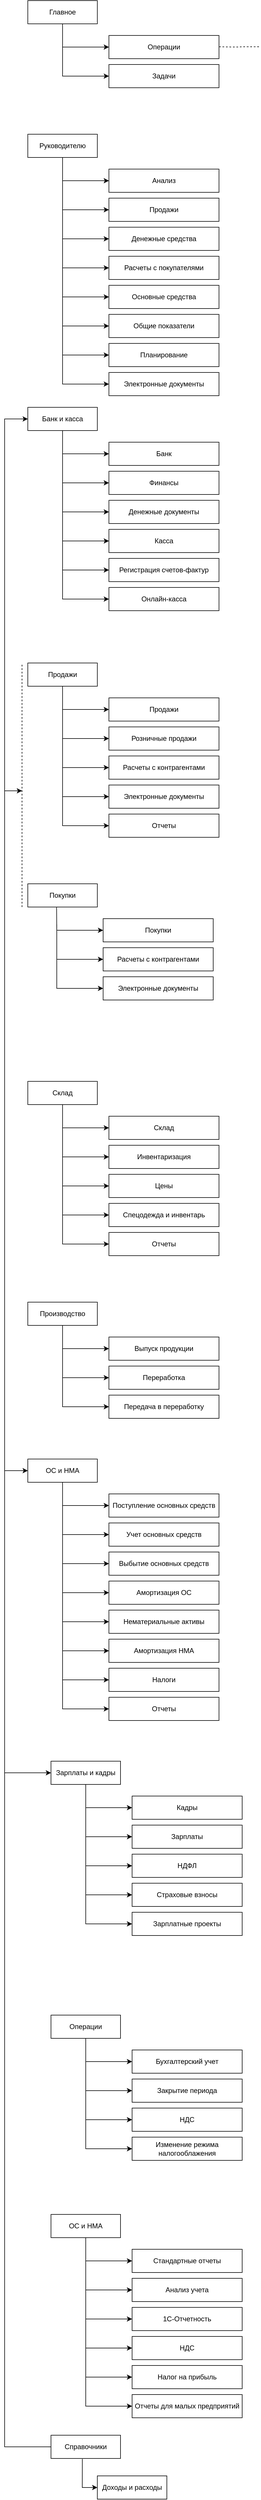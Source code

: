 <mxfile version="18.1.3" type="github">
  <diagram id="8ZkqR9EWuFqyNYvqK0VV" name="Page-1">
    <mxGraphModel dx="2249" dy="780" grid="1" gridSize="10" guides="1" tooltips="1" connect="1" arrows="1" fold="1" page="1" pageScale="1" pageWidth="827" pageHeight="1169" background="none" math="0" shadow="0">
      <root>
        <mxCell id="0" />
        <mxCell id="1" parent="0" />
        <mxCell id="O_YKN4MGbLcvjd-okBJ1-4" value="Главное" style="rounded=0;whiteSpace=wrap;html=1;" parent="1" vertex="1">
          <mxGeometry x="40" y="40" width="120" height="40" as="geometry" />
        </mxCell>
        <mxCell id="O_YKN4MGbLcvjd-okBJ1-5" value="Операции" style="rounded=0;whiteSpace=wrap;html=1;" parent="1" vertex="1">
          <mxGeometry x="180" y="100" width="190" height="40" as="geometry" />
        </mxCell>
        <mxCell id="O_YKN4MGbLcvjd-okBJ1-6" value="" style="endArrow=classic;html=1;rounded=0;exitX=0.5;exitY=1;exitDx=0;exitDy=0;entryX=0;entryY=0.5;entryDx=0;entryDy=0;" parent="1" source="O_YKN4MGbLcvjd-okBJ1-4" target="O_YKN4MGbLcvjd-okBJ1-5" edge="1">
          <mxGeometry width="50" height="50" relative="1" as="geometry">
            <mxPoint x="60" y="150" as="sourcePoint" />
            <mxPoint x="110" y="100" as="targetPoint" />
            <Array as="points">
              <mxPoint x="100" y="120" />
            </Array>
          </mxGeometry>
        </mxCell>
        <mxCell id="O_YKN4MGbLcvjd-okBJ1-7" value="Задачи" style="rounded=0;whiteSpace=wrap;html=1;" parent="1" vertex="1">
          <mxGeometry x="180" y="150" width="190" height="40" as="geometry" />
        </mxCell>
        <mxCell id="O_YKN4MGbLcvjd-okBJ1-8" value="" style="endArrow=classic;html=1;rounded=0;entryX=0;entryY=0.5;entryDx=0;entryDy=0;" parent="1" target="O_YKN4MGbLcvjd-okBJ1-7" edge="1">
          <mxGeometry width="50" height="50" relative="1" as="geometry">
            <mxPoint x="100" y="110" as="sourcePoint" />
            <mxPoint x="110" y="150" as="targetPoint" />
            <Array as="points">
              <mxPoint x="100" y="170" />
            </Array>
          </mxGeometry>
        </mxCell>
        <mxCell id="O_YKN4MGbLcvjd-okBJ1-31" value="Руководителю" style="rounded=0;whiteSpace=wrap;html=1;" parent="1" vertex="1">
          <mxGeometry x="40" y="270" width="120" height="40" as="geometry" />
        </mxCell>
        <mxCell id="O_YKN4MGbLcvjd-okBJ1-32" value="Анализ" style="rounded=0;whiteSpace=wrap;html=1;" parent="1" vertex="1">
          <mxGeometry x="180" y="330" width="190" height="40" as="geometry" />
        </mxCell>
        <mxCell id="O_YKN4MGbLcvjd-okBJ1-33" value="" style="endArrow=classic;html=1;rounded=0;exitX=0.5;exitY=1;exitDx=0;exitDy=0;entryX=0;entryY=0.5;entryDx=0;entryDy=0;" parent="1" source="O_YKN4MGbLcvjd-okBJ1-31" target="O_YKN4MGbLcvjd-okBJ1-32" edge="1">
          <mxGeometry width="50" height="50" relative="1" as="geometry">
            <mxPoint x="60" y="380" as="sourcePoint" />
            <mxPoint x="110" y="330" as="targetPoint" />
            <Array as="points">
              <mxPoint x="100" y="350" />
            </Array>
          </mxGeometry>
        </mxCell>
        <mxCell id="O_YKN4MGbLcvjd-okBJ1-34" value="Продажи" style="rounded=0;whiteSpace=wrap;html=1;" parent="1" vertex="1">
          <mxGeometry x="180" y="380" width="190" height="40" as="geometry" />
        </mxCell>
        <mxCell id="O_YKN4MGbLcvjd-okBJ1-35" value="" style="endArrow=classic;html=1;rounded=0;entryX=0;entryY=0.5;entryDx=0;entryDy=0;" parent="1" target="O_YKN4MGbLcvjd-okBJ1-34" edge="1">
          <mxGeometry width="50" height="50" relative="1" as="geometry">
            <mxPoint x="100" y="340" as="sourcePoint" />
            <mxPoint x="110" y="380" as="targetPoint" />
            <Array as="points">
              <mxPoint x="100" y="400" />
            </Array>
          </mxGeometry>
        </mxCell>
        <mxCell id="O_YKN4MGbLcvjd-okBJ1-36" value="Денежные средства" style="rounded=0;whiteSpace=wrap;html=1;" parent="1" vertex="1">
          <mxGeometry x="180" y="430" width="190" height="40" as="geometry" />
        </mxCell>
        <mxCell id="O_YKN4MGbLcvjd-okBJ1-37" value="" style="endArrow=classic;html=1;rounded=0;entryX=0;entryY=0.5;entryDx=0;entryDy=0;" parent="1" target="O_YKN4MGbLcvjd-okBJ1-36" edge="1">
          <mxGeometry width="50" height="50" relative="1" as="geometry">
            <mxPoint x="100" y="400" as="sourcePoint" />
            <mxPoint x="110" y="440" as="targetPoint" />
            <Array as="points">
              <mxPoint x="100" y="450" />
            </Array>
          </mxGeometry>
        </mxCell>
        <mxCell id="O_YKN4MGbLcvjd-okBJ1-38" value="Расчеты с покупателями" style="rounded=0;whiteSpace=wrap;html=1;" parent="1" vertex="1">
          <mxGeometry x="180" y="480" width="190" height="40" as="geometry" />
        </mxCell>
        <mxCell id="O_YKN4MGbLcvjd-okBJ1-39" value="" style="endArrow=classic;html=1;rounded=0;entryX=0;entryY=0.5;entryDx=0;entryDy=0;" parent="1" target="O_YKN4MGbLcvjd-okBJ1-38" edge="1">
          <mxGeometry width="50" height="50" relative="1" as="geometry">
            <mxPoint x="100" y="450" as="sourcePoint" />
            <mxPoint x="110" y="490" as="targetPoint" />
            <Array as="points">
              <mxPoint x="100" y="500" />
            </Array>
          </mxGeometry>
        </mxCell>
        <mxCell id="O_YKN4MGbLcvjd-okBJ1-40" value="Основные средства" style="rounded=0;whiteSpace=wrap;html=1;" parent="1" vertex="1">
          <mxGeometry x="180" y="530" width="190" height="40" as="geometry" />
        </mxCell>
        <mxCell id="O_YKN4MGbLcvjd-okBJ1-41" value="" style="endArrow=classic;html=1;rounded=0;entryX=0;entryY=0.5;entryDx=0;entryDy=0;" parent="1" target="O_YKN4MGbLcvjd-okBJ1-40" edge="1">
          <mxGeometry width="50" height="50" relative="1" as="geometry">
            <mxPoint x="100" y="500" as="sourcePoint" />
            <mxPoint x="110" y="540" as="targetPoint" />
            <Array as="points">
              <mxPoint x="100" y="550" />
            </Array>
          </mxGeometry>
        </mxCell>
        <mxCell id="O_YKN4MGbLcvjd-okBJ1-42" value="Общие показатели" style="rounded=0;whiteSpace=wrap;html=1;" parent="1" vertex="1">
          <mxGeometry x="180" y="580" width="190" height="40" as="geometry" />
        </mxCell>
        <mxCell id="O_YKN4MGbLcvjd-okBJ1-43" value="" style="endArrow=classic;html=1;rounded=0;entryX=0;entryY=0.5;entryDx=0;entryDy=0;" parent="1" target="O_YKN4MGbLcvjd-okBJ1-42" edge="1">
          <mxGeometry width="50" height="50" relative="1" as="geometry">
            <mxPoint x="100" y="550" as="sourcePoint" />
            <mxPoint x="110" y="590" as="targetPoint" />
            <Array as="points">
              <mxPoint x="100" y="600" />
            </Array>
          </mxGeometry>
        </mxCell>
        <mxCell id="O_YKN4MGbLcvjd-okBJ1-45" value="Планирование" style="rounded=0;whiteSpace=wrap;html=1;" parent="1" vertex="1">
          <mxGeometry x="180" y="630" width="190" height="40" as="geometry" />
        </mxCell>
        <mxCell id="O_YKN4MGbLcvjd-okBJ1-46" value="" style="endArrow=classic;html=1;rounded=0;entryX=0;entryY=0.5;entryDx=0;entryDy=0;" parent="1" target="O_YKN4MGbLcvjd-okBJ1-45" edge="1">
          <mxGeometry width="50" height="50" relative="1" as="geometry">
            <mxPoint x="100" y="600" as="sourcePoint" />
            <mxPoint x="110" y="640" as="targetPoint" />
            <Array as="points">
              <mxPoint x="100" y="650" />
            </Array>
          </mxGeometry>
        </mxCell>
        <mxCell id="O_YKN4MGbLcvjd-okBJ1-47" value="Электронные документы" style="rounded=0;whiteSpace=wrap;html=1;" parent="1" vertex="1">
          <mxGeometry x="180" y="680" width="190" height="40" as="geometry" />
        </mxCell>
        <mxCell id="O_YKN4MGbLcvjd-okBJ1-48" value="" style="endArrow=classic;html=1;rounded=0;entryX=0;entryY=0.5;entryDx=0;entryDy=0;" parent="1" target="O_YKN4MGbLcvjd-okBJ1-47" edge="1">
          <mxGeometry width="50" height="50" relative="1" as="geometry">
            <mxPoint x="100" y="650" as="sourcePoint" />
            <mxPoint x="110" y="690" as="targetPoint" />
            <Array as="points">
              <mxPoint x="100" y="700" />
            </Array>
          </mxGeometry>
        </mxCell>
        <mxCell id="O_YKN4MGbLcvjd-okBJ1-49" value="Банк и касса" style="rounded=0;whiteSpace=wrap;html=1;" parent="1" vertex="1">
          <mxGeometry x="40" y="740" width="120" height="40" as="geometry" />
        </mxCell>
        <mxCell id="O_YKN4MGbLcvjd-okBJ1-50" value="Банк" style="rounded=0;whiteSpace=wrap;html=1;" parent="1" vertex="1">
          <mxGeometry x="180" y="800" width="190" height="40" as="geometry" />
        </mxCell>
        <mxCell id="O_YKN4MGbLcvjd-okBJ1-51" value="" style="endArrow=classic;html=1;rounded=0;exitX=0.5;exitY=1;exitDx=0;exitDy=0;entryX=0;entryY=0.5;entryDx=0;entryDy=0;" parent="1" source="O_YKN4MGbLcvjd-okBJ1-49" target="O_YKN4MGbLcvjd-okBJ1-50" edge="1">
          <mxGeometry width="50" height="50" relative="1" as="geometry">
            <mxPoint x="60" y="850" as="sourcePoint" />
            <mxPoint x="110" y="800" as="targetPoint" />
            <Array as="points">
              <mxPoint x="100" y="820" />
            </Array>
          </mxGeometry>
        </mxCell>
        <mxCell id="O_YKN4MGbLcvjd-okBJ1-52" value="Финансы" style="rounded=0;whiteSpace=wrap;html=1;" parent="1" vertex="1">
          <mxGeometry x="180" y="850" width="190" height="40" as="geometry" />
        </mxCell>
        <mxCell id="O_YKN4MGbLcvjd-okBJ1-53" value="" style="endArrow=classic;html=1;rounded=0;entryX=0;entryY=0.5;entryDx=0;entryDy=0;" parent="1" target="O_YKN4MGbLcvjd-okBJ1-52" edge="1">
          <mxGeometry width="50" height="50" relative="1" as="geometry">
            <mxPoint x="100" y="810" as="sourcePoint" />
            <mxPoint x="110" y="850" as="targetPoint" />
            <Array as="points">
              <mxPoint x="100" y="870" />
            </Array>
          </mxGeometry>
        </mxCell>
        <mxCell id="O_YKN4MGbLcvjd-okBJ1-54" value="Денежные документы" style="rounded=0;whiteSpace=wrap;html=1;" parent="1" vertex="1">
          <mxGeometry x="180" y="900" width="190" height="40" as="geometry" />
        </mxCell>
        <mxCell id="O_YKN4MGbLcvjd-okBJ1-55" value="" style="endArrow=classic;html=1;rounded=0;entryX=0;entryY=0.5;entryDx=0;entryDy=0;" parent="1" target="O_YKN4MGbLcvjd-okBJ1-54" edge="1">
          <mxGeometry width="50" height="50" relative="1" as="geometry">
            <mxPoint x="100" y="870" as="sourcePoint" />
            <mxPoint x="110" y="910" as="targetPoint" />
            <Array as="points">
              <mxPoint x="100" y="920" />
            </Array>
          </mxGeometry>
        </mxCell>
        <mxCell id="O_YKN4MGbLcvjd-okBJ1-56" value="Касса" style="rounded=0;whiteSpace=wrap;html=1;" parent="1" vertex="1">
          <mxGeometry x="180" y="950" width="190" height="40" as="geometry" />
        </mxCell>
        <mxCell id="O_YKN4MGbLcvjd-okBJ1-57" value="" style="endArrow=classic;html=1;rounded=0;entryX=0;entryY=0.5;entryDx=0;entryDy=0;" parent="1" target="O_YKN4MGbLcvjd-okBJ1-56" edge="1">
          <mxGeometry width="50" height="50" relative="1" as="geometry">
            <mxPoint x="100" y="920" as="sourcePoint" />
            <mxPoint x="110" y="960" as="targetPoint" />
            <Array as="points">
              <mxPoint x="100" y="970" />
            </Array>
          </mxGeometry>
        </mxCell>
        <mxCell id="O_YKN4MGbLcvjd-okBJ1-58" value="Регистрация счетов-фактур" style="rounded=0;whiteSpace=wrap;html=1;" parent="1" vertex="1">
          <mxGeometry x="180" y="1000" width="190" height="40" as="geometry" />
        </mxCell>
        <mxCell id="O_YKN4MGbLcvjd-okBJ1-59" value="" style="endArrow=classic;html=1;rounded=0;entryX=0;entryY=0.5;entryDx=0;entryDy=0;" parent="1" target="O_YKN4MGbLcvjd-okBJ1-58" edge="1">
          <mxGeometry width="50" height="50" relative="1" as="geometry">
            <mxPoint x="100" y="970" as="sourcePoint" />
            <mxPoint x="110" y="1010" as="targetPoint" />
            <Array as="points">
              <mxPoint x="100" y="1020" />
            </Array>
          </mxGeometry>
        </mxCell>
        <mxCell id="O_YKN4MGbLcvjd-okBJ1-60" value="Онлайн-касса" style="rounded=0;whiteSpace=wrap;html=1;" parent="1" vertex="1">
          <mxGeometry x="180" y="1050" width="190" height="40" as="geometry" />
        </mxCell>
        <mxCell id="O_YKN4MGbLcvjd-okBJ1-61" value="" style="endArrow=classic;html=1;rounded=0;entryX=0;entryY=0.5;entryDx=0;entryDy=0;" parent="1" target="O_YKN4MGbLcvjd-okBJ1-60" edge="1">
          <mxGeometry width="50" height="50" relative="1" as="geometry">
            <mxPoint x="100" y="1020" as="sourcePoint" />
            <mxPoint x="110" y="1060" as="targetPoint" />
            <Array as="points">
              <mxPoint x="100" y="1070" />
            </Array>
          </mxGeometry>
        </mxCell>
        <mxCell id="O_YKN4MGbLcvjd-okBJ1-64" value="Продажи" style="rounded=0;whiteSpace=wrap;html=1;" parent="1" vertex="1">
          <mxGeometry x="40" y="1180" width="120" height="40" as="geometry" />
        </mxCell>
        <mxCell id="O_YKN4MGbLcvjd-okBJ1-65" value="Продажи" style="rounded=0;whiteSpace=wrap;html=1;" parent="1" vertex="1">
          <mxGeometry x="180" y="1240" width="190" height="40" as="geometry" />
        </mxCell>
        <mxCell id="O_YKN4MGbLcvjd-okBJ1-66" value="" style="endArrow=classic;html=1;rounded=0;exitX=0.5;exitY=1;exitDx=0;exitDy=0;entryX=0;entryY=0.5;entryDx=0;entryDy=0;" parent="1" source="O_YKN4MGbLcvjd-okBJ1-64" target="O_YKN4MGbLcvjd-okBJ1-65" edge="1">
          <mxGeometry width="50" height="50" relative="1" as="geometry">
            <mxPoint x="80" y="1290" as="sourcePoint" />
            <mxPoint x="130" y="1240" as="targetPoint" />
            <Array as="points">
              <mxPoint x="100" y="1260" />
            </Array>
          </mxGeometry>
        </mxCell>
        <mxCell id="O_YKN4MGbLcvjd-okBJ1-67" value="Розничные продажи" style="rounded=0;whiteSpace=wrap;html=1;" parent="1" vertex="1">
          <mxGeometry x="180" y="1290" width="190" height="40" as="geometry" />
        </mxCell>
        <mxCell id="O_YKN4MGbLcvjd-okBJ1-68" value="" style="endArrow=classic;html=1;rounded=0;entryX=0;entryY=0.5;entryDx=0;entryDy=0;" parent="1" target="O_YKN4MGbLcvjd-okBJ1-67" edge="1">
          <mxGeometry width="50" height="50" relative="1" as="geometry">
            <mxPoint x="100" y="1250" as="sourcePoint" />
            <mxPoint x="110" y="1290" as="targetPoint" />
            <Array as="points">
              <mxPoint x="100" y="1310" />
            </Array>
          </mxGeometry>
        </mxCell>
        <mxCell id="O_YKN4MGbLcvjd-okBJ1-69" value="Расчеты с контрагентами" style="rounded=0;whiteSpace=wrap;html=1;" parent="1" vertex="1">
          <mxGeometry x="180" y="1340" width="190" height="40" as="geometry" />
        </mxCell>
        <mxCell id="O_YKN4MGbLcvjd-okBJ1-70" value="" style="endArrow=classic;html=1;rounded=0;entryX=0;entryY=0.5;entryDx=0;entryDy=0;" parent="1" target="O_YKN4MGbLcvjd-okBJ1-69" edge="1">
          <mxGeometry width="50" height="50" relative="1" as="geometry">
            <mxPoint x="100" y="1310" as="sourcePoint" />
            <mxPoint x="110" y="1350" as="targetPoint" />
            <Array as="points">
              <mxPoint x="100" y="1360" />
            </Array>
          </mxGeometry>
        </mxCell>
        <mxCell id="O_YKN4MGbLcvjd-okBJ1-71" value="Электронные документы" style="rounded=0;whiteSpace=wrap;html=1;" parent="1" vertex="1">
          <mxGeometry x="180" y="1390" width="190" height="40" as="geometry" />
        </mxCell>
        <mxCell id="O_YKN4MGbLcvjd-okBJ1-72" value="" style="endArrow=classic;html=1;rounded=0;entryX=0;entryY=0.5;entryDx=0;entryDy=0;" parent="1" target="O_YKN4MGbLcvjd-okBJ1-71" edge="1">
          <mxGeometry width="50" height="50" relative="1" as="geometry">
            <mxPoint x="100" y="1360" as="sourcePoint" />
            <mxPoint x="110" y="1400" as="targetPoint" />
            <Array as="points">
              <mxPoint x="100" y="1410" />
            </Array>
          </mxGeometry>
        </mxCell>
        <mxCell id="O_YKN4MGbLcvjd-okBJ1-73" value="Отчеты" style="rounded=0;whiteSpace=wrap;html=1;" parent="1" vertex="1">
          <mxGeometry x="180" y="1440" width="190" height="40" as="geometry" />
        </mxCell>
        <mxCell id="O_YKN4MGbLcvjd-okBJ1-74" value="" style="endArrow=classic;html=1;rounded=0;entryX=0;entryY=0.5;entryDx=0;entryDy=0;" parent="1" target="O_YKN4MGbLcvjd-okBJ1-73" edge="1">
          <mxGeometry width="50" height="50" relative="1" as="geometry">
            <mxPoint x="100" y="1410" as="sourcePoint" />
            <mxPoint x="110" y="1450" as="targetPoint" />
            <Array as="points">
              <mxPoint x="100" y="1460" />
            </Array>
          </mxGeometry>
        </mxCell>
        <mxCell id="O_YKN4MGbLcvjd-okBJ1-79" value="Покупки" style="rounded=0;whiteSpace=wrap;html=1;" parent="1" vertex="1">
          <mxGeometry x="40" y="1560" width="120" height="40" as="geometry" />
        </mxCell>
        <mxCell id="O_YKN4MGbLcvjd-okBJ1-80" value="Покупки" style="rounded=0;whiteSpace=wrap;html=1;" parent="1" vertex="1">
          <mxGeometry x="170" y="1620" width="190" height="40" as="geometry" />
        </mxCell>
        <mxCell id="O_YKN4MGbLcvjd-okBJ1-81" value="" style="endArrow=classic;html=1;rounded=0;exitX=0.414;exitY=1.017;exitDx=0;exitDy=0;entryX=0;entryY=0.5;entryDx=0;entryDy=0;exitPerimeter=0;" parent="1" source="O_YKN4MGbLcvjd-okBJ1-79" target="O_YKN4MGbLcvjd-okBJ1-80" edge="1">
          <mxGeometry width="50" height="50" relative="1" as="geometry">
            <mxPoint x="90" y="1670" as="sourcePoint" />
            <mxPoint x="140" y="1620" as="targetPoint" />
            <Array as="points">
              <mxPoint x="90" y="1640" />
            </Array>
          </mxGeometry>
        </mxCell>
        <mxCell id="O_YKN4MGbLcvjd-okBJ1-82" value="Расчеты с контрагентами" style="rounded=0;whiteSpace=wrap;html=1;" parent="1" vertex="1">
          <mxGeometry x="170" y="1670" width="190" height="40" as="geometry" />
        </mxCell>
        <mxCell id="O_YKN4MGbLcvjd-okBJ1-83" value="" style="endArrow=classic;html=1;rounded=0;entryX=0;entryY=0.5;entryDx=0;entryDy=0;" parent="1" target="O_YKN4MGbLcvjd-okBJ1-82" edge="1">
          <mxGeometry width="50" height="50" relative="1" as="geometry">
            <mxPoint x="90" y="1630" as="sourcePoint" />
            <mxPoint x="100" y="1670" as="targetPoint" />
            <Array as="points">
              <mxPoint x="90" y="1690" />
            </Array>
          </mxGeometry>
        </mxCell>
        <mxCell id="O_YKN4MGbLcvjd-okBJ1-84" value="Электронные документы" style="rounded=0;whiteSpace=wrap;html=1;" parent="1" vertex="1">
          <mxGeometry x="170" y="1720" width="190" height="40" as="geometry" />
        </mxCell>
        <mxCell id="O_YKN4MGbLcvjd-okBJ1-85" value="" style="endArrow=classic;html=1;rounded=0;entryX=0;entryY=0.5;entryDx=0;entryDy=0;" parent="1" target="O_YKN4MGbLcvjd-okBJ1-84" edge="1">
          <mxGeometry width="50" height="50" relative="1" as="geometry">
            <mxPoint x="90" y="1690" as="sourcePoint" />
            <mxPoint x="100" y="1730" as="targetPoint" />
            <Array as="points">
              <mxPoint x="90" y="1740" />
            </Array>
          </mxGeometry>
        </mxCell>
        <mxCell id="O_YKN4MGbLcvjd-okBJ1-90" value="Склад" style="rounded=0;whiteSpace=wrap;html=1;" parent="1" vertex="1">
          <mxGeometry x="40" y="1900" width="120" height="40" as="geometry" />
        </mxCell>
        <mxCell id="O_YKN4MGbLcvjd-okBJ1-91" value="Склад" style="rounded=0;whiteSpace=wrap;html=1;" parent="1" vertex="1">
          <mxGeometry x="180" y="1960" width="190" height="40" as="geometry" />
        </mxCell>
        <mxCell id="O_YKN4MGbLcvjd-okBJ1-92" value="" style="endArrow=classic;html=1;rounded=0;exitX=0.5;exitY=1;exitDx=0;exitDy=0;entryX=0;entryY=0.5;entryDx=0;entryDy=0;" parent="1" source="O_YKN4MGbLcvjd-okBJ1-90" target="O_YKN4MGbLcvjd-okBJ1-91" edge="1">
          <mxGeometry width="50" height="50" relative="1" as="geometry">
            <mxPoint x="60" y="2010" as="sourcePoint" />
            <mxPoint x="110" y="1960" as="targetPoint" />
            <Array as="points">
              <mxPoint x="100" y="1980" />
            </Array>
          </mxGeometry>
        </mxCell>
        <mxCell id="O_YKN4MGbLcvjd-okBJ1-93" value="&lt;div&gt;Инвентаризация&lt;/div&gt;" style="rounded=0;whiteSpace=wrap;html=1;" parent="1" vertex="1">
          <mxGeometry x="180" y="2010" width="190" height="40" as="geometry" />
        </mxCell>
        <mxCell id="O_YKN4MGbLcvjd-okBJ1-94" value="" style="endArrow=classic;html=1;rounded=0;entryX=0;entryY=0.5;entryDx=0;entryDy=0;" parent="1" target="O_YKN4MGbLcvjd-okBJ1-93" edge="1">
          <mxGeometry width="50" height="50" relative="1" as="geometry">
            <mxPoint x="100" y="1970" as="sourcePoint" />
            <mxPoint x="110" y="2010" as="targetPoint" />
            <Array as="points">
              <mxPoint x="100" y="2030" />
            </Array>
          </mxGeometry>
        </mxCell>
        <mxCell id="O_YKN4MGbLcvjd-okBJ1-95" value="Цены" style="rounded=0;whiteSpace=wrap;html=1;" parent="1" vertex="1">
          <mxGeometry x="180" y="2060" width="190" height="40" as="geometry" />
        </mxCell>
        <mxCell id="O_YKN4MGbLcvjd-okBJ1-96" value="" style="endArrow=classic;html=1;rounded=0;entryX=0;entryY=0.5;entryDx=0;entryDy=0;" parent="1" target="O_YKN4MGbLcvjd-okBJ1-95" edge="1">
          <mxGeometry width="50" height="50" relative="1" as="geometry">
            <mxPoint x="100" y="2030" as="sourcePoint" />
            <mxPoint x="110" y="2070" as="targetPoint" />
            <Array as="points">
              <mxPoint x="100" y="2080" />
            </Array>
          </mxGeometry>
        </mxCell>
        <mxCell id="O_YKN4MGbLcvjd-okBJ1-97" value="Спецодежда и инвентарь" style="rounded=0;whiteSpace=wrap;html=1;" parent="1" vertex="1">
          <mxGeometry x="180" y="2110" width="190" height="40" as="geometry" />
        </mxCell>
        <mxCell id="O_YKN4MGbLcvjd-okBJ1-98" value="" style="endArrow=classic;html=1;rounded=0;entryX=0;entryY=0.5;entryDx=0;entryDy=0;" parent="1" target="O_YKN4MGbLcvjd-okBJ1-97" edge="1">
          <mxGeometry width="50" height="50" relative="1" as="geometry">
            <mxPoint x="100" y="2080" as="sourcePoint" />
            <mxPoint x="110" y="2120" as="targetPoint" />
            <Array as="points">
              <mxPoint x="100" y="2130" />
            </Array>
          </mxGeometry>
        </mxCell>
        <mxCell id="O_YKN4MGbLcvjd-okBJ1-99" value="Отчеты" style="rounded=0;whiteSpace=wrap;html=1;" parent="1" vertex="1">
          <mxGeometry x="180" y="2160" width="190" height="40" as="geometry" />
        </mxCell>
        <mxCell id="O_YKN4MGbLcvjd-okBJ1-100" value="" style="endArrow=classic;html=1;rounded=0;entryX=0;entryY=0.5;entryDx=0;entryDy=0;" parent="1" target="O_YKN4MGbLcvjd-okBJ1-99" edge="1">
          <mxGeometry width="50" height="50" relative="1" as="geometry">
            <mxPoint x="100" y="2130" as="sourcePoint" />
            <mxPoint x="110" y="2170" as="targetPoint" />
            <Array as="points">
              <mxPoint x="100" y="2180" />
            </Array>
          </mxGeometry>
        </mxCell>
        <mxCell id="O_YKN4MGbLcvjd-okBJ1-103" value="Производство" style="rounded=0;whiteSpace=wrap;html=1;" parent="1" vertex="1">
          <mxGeometry x="40" y="2280" width="120" height="40" as="geometry" />
        </mxCell>
        <mxCell id="O_YKN4MGbLcvjd-okBJ1-104" value="Выпуск продукции" style="rounded=0;whiteSpace=wrap;html=1;" parent="1" vertex="1">
          <mxGeometry x="180" y="2340" width="190" height="40" as="geometry" />
        </mxCell>
        <mxCell id="O_YKN4MGbLcvjd-okBJ1-105" value="" style="endArrow=classic;html=1;rounded=0;exitX=0.5;exitY=1;exitDx=0;exitDy=0;entryX=0;entryY=0.5;entryDx=0;entryDy=0;" parent="1" source="O_YKN4MGbLcvjd-okBJ1-103" target="O_YKN4MGbLcvjd-okBJ1-104" edge="1">
          <mxGeometry width="50" height="50" relative="1" as="geometry">
            <mxPoint x="60" y="2390" as="sourcePoint" />
            <mxPoint x="110" y="2340" as="targetPoint" />
            <Array as="points">
              <mxPoint x="100" y="2360" />
            </Array>
          </mxGeometry>
        </mxCell>
        <mxCell id="O_YKN4MGbLcvjd-okBJ1-106" value="Переработка" style="rounded=0;whiteSpace=wrap;html=1;" parent="1" vertex="1">
          <mxGeometry x="180" y="2390" width="190" height="40" as="geometry" />
        </mxCell>
        <mxCell id="O_YKN4MGbLcvjd-okBJ1-107" value="" style="endArrow=classic;html=1;rounded=0;entryX=0;entryY=0.5;entryDx=0;entryDy=0;" parent="1" target="O_YKN4MGbLcvjd-okBJ1-106" edge="1">
          <mxGeometry width="50" height="50" relative="1" as="geometry">
            <mxPoint x="100" y="2350" as="sourcePoint" />
            <mxPoint x="110" y="2390" as="targetPoint" />
            <Array as="points">
              <mxPoint x="100" y="2410" />
            </Array>
          </mxGeometry>
        </mxCell>
        <mxCell id="O_YKN4MGbLcvjd-okBJ1-108" value="Передача в переработку" style="rounded=0;whiteSpace=wrap;html=1;" parent="1" vertex="1">
          <mxGeometry x="180" y="2440" width="190" height="40" as="geometry" />
        </mxCell>
        <mxCell id="O_YKN4MGbLcvjd-okBJ1-109" value="" style="endArrow=classic;html=1;rounded=0;entryX=0;entryY=0.5;entryDx=0;entryDy=0;" parent="1" target="O_YKN4MGbLcvjd-okBJ1-108" edge="1">
          <mxGeometry width="50" height="50" relative="1" as="geometry">
            <mxPoint x="100" y="2410" as="sourcePoint" />
            <mxPoint x="110" y="2450" as="targetPoint" />
            <Array as="points">
              <mxPoint x="100" y="2460" />
            </Array>
          </mxGeometry>
        </mxCell>
        <mxCell id="O_YKN4MGbLcvjd-okBJ1-146" value="ОС и НМА" style="rounded=0;whiteSpace=wrap;html=1;" parent="1" vertex="1">
          <mxGeometry x="40" y="2550" width="120" height="40" as="geometry" />
        </mxCell>
        <mxCell id="O_YKN4MGbLcvjd-okBJ1-147" value="Поступление основных средств" style="rounded=0;whiteSpace=wrap;html=1;" parent="1" vertex="1">
          <mxGeometry x="180" y="2610" width="190" height="40" as="geometry" />
        </mxCell>
        <mxCell id="O_YKN4MGbLcvjd-okBJ1-148" value="" style="endArrow=classic;html=1;rounded=0;exitX=0.5;exitY=1;exitDx=0;exitDy=0;entryX=0;entryY=0.5;entryDx=0;entryDy=0;" parent="1" source="O_YKN4MGbLcvjd-okBJ1-146" target="O_YKN4MGbLcvjd-okBJ1-147" edge="1">
          <mxGeometry width="50" height="50" relative="1" as="geometry">
            <mxPoint x="60" y="2660" as="sourcePoint" />
            <mxPoint x="110" y="2610" as="targetPoint" />
            <Array as="points">
              <mxPoint x="100" y="2630" />
            </Array>
          </mxGeometry>
        </mxCell>
        <mxCell id="O_YKN4MGbLcvjd-okBJ1-149" value="Учет основных средств" style="rounded=0;whiteSpace=wrap;html=1;" parent="1" vertex="1">
          <mxGeometry x="180" y="2660" width="190" height="40" as="geometry" />
        </mxCell>
        <mxCell id="O_YKN4MGbLcvjd-okBJ1-150" value="" style="endArrow=classic;html=1;rounded=0;entryX=0;entryY=0.5;entryDx=0;entryDy=0;" parent="1" target="O_YKN4MGbLcvjd-okBJ1-149" edge="1">
          <mxGeometry width="50" height="50" relative="1" as="geometry">
            <mxPoint x="100" y="2620" as="sourcePoint" />
            <mxPoint x="110" y="2660" as="targetPoint" />
            <Array as="points">
              <mxPoint x="100" y="2680" />
            </Array>
          </mxGeometry>
        </mxCell>
        <mxCell id="O_YKN4MGbLcvjd-okBJ1-151" value="Выбытие основных средств" style="rounded=0;whiteSpace=wrap;html=1;" parent="1" vertex="1">
          <mxGeometry x="180" y="2710" width="190" height="40" as="geometry" />
        </mxCell>
        <mxCell id="O_YKN4MGbLcvjd-okBJ1-152" value="" style="endArrow=classic;html=1;rounded=0;entryX=0;entryY=0.5;entryDx=0;entryDy=0;" parent="1" target="O_YKN4MGbLcvjd-okBJ1-151" edge="1">
          <mxGeometry width="50" height="50" relative="1" as="geometry">
            <mxPoint x="100" y="2680" as="sourcePoint" />
            <mxPoint x="110" y="2720" as="targetPoint" />
            <Array as="points">
              <mxPoint x="100" y="2730" />
            </Array>
          </mxGeometry>
        </mxCell>
        <mxCell id="O_YKN4MGbLcvjd-okBJ1-153" value="Амортизация ОС" style="rounded=0;whiteSpace=wrap;html=1;" parent="1" vertex="1">
          <mxGeometry x="180" y="2760" width="190" height="40" as="geometry" />
        </mxCell>
        <mxCell id="O_YKN4MGbLcvjd-okBJ1-154" value="" style="endArrow=classic;html=1;rounded=0;entryX=0;entryY=0.5;entryDx=0;entryDy=0;" parent="1" target="O_YKN4MGbLcvjd-okBJ1-153" edge="1">
          <mxGeometry width="50" height="50" relative="1" as="geometry">
            <mxPoint x="100" y="2730" as="sourcePoint" />
            <mxPoint x="110" y="2770" as="targetPoint" />
            <Array as="points">
              <mxPoint x="100" y="2780" />
            </Array>
          </mxGeometry>
        </mxCell>
        <mxCell id="O_YKN4MGbLcvjd-okBJ1-155" value="Нематериальные активы" style="rounded=0;whiteSpace=wrap;html=1;" parent="1" vertex="1">
          <mxGeometry x="180" y="2810" width="190" height="40" as="geometry" />
        </mxCell>
        <mxCell id="O_YKN4MGbLcvjd-okBJ1-156" value="" style="endArrow=classic;html=1;rounded=0;entryX=0;entryY=0.5;entryDx=0;entryDy=0;" parent="1" target="O_YKN4MGbLcvjd-okBJ1-155" edge="1">
          <mxGeometry width="50" height="50" relative="1" as="geometry">
            <mxPoint x="100" y="2780" as="sourcePoint" />
            <mxPoint x="110" y="2820" as="targetPoint" />
            <Array as="points">
              <mxPoint x="100" y="2830" />
            </Array>
          </mxGeometry>
        </mxCell>
        <mxCell id="O_YKN4MGbLcvjd-okBJ1-157" value="Амортизация НМА" style="rounded=0;whiteSpace=wrap;html=1;" parent="1" vertex="1">
          <mxGeometry x="180" y="2860" width="190" height="40" as="geometry" />
        </mxCell>
        <mxCell id="O_YKN4MGbLcvjd-okBJ1-158" value="" style="endArrow=classic;html=1;rounded=0;entryX=0;entryY=0.5;entryDx=0;entryDy=0;" parent="1" target="O_YKN4MGbLcvjd-okBJ1-157" edge="1">
          <mxGeometry width="50" height="50" relative="1" as="geometry">
            <mxPoint x="100" y="2830" as="sourcePoint" />
            <mxPoint x="110" y="2870" as="targetPoint" />
            <Array as="points">
              <mxPoint x="100" y="2880" />
            </Array>
          </mxGeometry>
        </mxCell>
        <mxCell id="O_YKN4MGbLcvjd-okBJ1-159" value="Налоги" style="rounded=0;whiteSpace=wrap;html=1;" parent="1" vertex="1">
          <mxGeometry x="180" y="2910" width="190" height="40" as="geometry" />
        </mxCell>
        <mxCell id="O_YKN4MGbLcvjd-okBJ1-160" value="" style="endArrow=classic;html=1;rounded=0;entryX=0;entryY=0.5;entryDx=0;entryDy=0;" parent="1" target="O_YKN4MGbLcvjd-okBJ1-159" edge="1">
          <mxGeometry width="50" height="50" relative="1" as="geometry">
            <mxPoint x="100" y="2880" as="sourcePoint" />
            <mxPoint x="110" y="2920" as="targetPoint" />
            <Array as="points">
              <mxPoint x="100" y="2930" />
            </Array>
          </mxGeometry>
        </mxCell>
        <mxCell id="O_YKN4MGbLcvjd-okBJ1-161" value="Отчеты" style="rounded=0;whiteSpace=wrap;html=1;" parent="1" vertex="1">
          <mxGeometry x="180" y="2960" width="190" height="40" as="geometry" />
        </mxCell>
        <mxCell id="O_YKN4MGbLcvjd-okBJ1-162" value="" style="endArrow=classic;html=1;rounded=0;entryX=0;entryY=0.5;entryDx=0;entryDy=0;" parent="1" target="O_YKN4MGbLcvjd-okBJ1-161" edge="1">
          <mxGeometry width="50" height="50" relative="1" as="geometry">
            <mxPoint x="100" y="2930" as="sourcePoint" />
            <mxPoint x="110" y="2970" as="targetPoint" />
            <Array as="points">
              <mxPoint x="100" y="2980" />
            </Array>
          </mxGeometry>
        </mxCell>
        <mxCell id="O_YKN4MGbLcvjd-okBJ1-165" value="Зарплаты и кадры" style="rounded=0;whiteSpace=wrap;html=1;" parent="1" vertex="1">
          <mxGeometry x="80" y="3070" width="120" height="40" as="geometry" />
        </mxCell>
        <mxCell id="O_YKN4MGbLcvjd-okBJ1-166" value="Кадры" style="rounded=0;whiteSpace=wrap;html=1;" parent="1" vertex="1">
          <mxGeometry x="220" y="3130" width="190" height="40" as="geometry" />
        </mxCell>
        <mxCell id="O_YKN4MGbLcvjd-okBJ1-167" value="" style="endArrow=classic;html=1;rounded=0;exitX=0.5;exitY=1;exitDx=0;exitDy=0;entryX=0;entryY=0.5;entryDx=0;entryDy=0;" parent="1" source="O_YKN4MGbLcvjd-okBJ1-165" target="O_YKN4MGbLcvjd-okBJ1-166" edge="1">
          <mxGeometry width="50" height="50" relative="1" as="geometry">
            <mxPoint x="100" y="3180" as="sourcePoint" />
            <mxPoint x="150" y="3130" as="targetPoint" />
            <Array as="points">
              <mxPoint x="140" y="3150" />
            </Array>
          </mxGeometry>
        </mxCell>
        <mxCell id="O_YKN4MGbLcvjd-okBJ1-168" value="Зарплаты" style="rounded=0;whiteSpace=wrap;html=1;" parent="1" vertex="1">
          <mxGeometry x="220" y="3180" width="190" height="40" as="geometry" />
        </mxCell>
        <mxCell id="O_YKN4MGbLcvjd-okBJ1-169" value="" style="endArrow=classic;html=1;rounded=0;entryX=0;entryY=0.5;entryDx=0;entryDy=0;" parent="1" target="O_YKN4MGbLcvjd-okBJ1-168" edge="1">
          <mxGeometry width="50" height="50" relative="1" as="geometry">
            <mxPoint x="140" y="3140" as="sourcePoint" />
            <mxPoint x="150" y="3180" as="targetPoint" />
            <Array as="points">
              <mxPoint x="140" y="3200" />
            </Array>
          </mxGeometry>
        </mxCell>
        <mxCell id="O_YKN4MGbLcvjd-okBJ1-170" value="НДФЛ" style="rounded=0;whiteSpace=wrap;html=1;" parent="1" vertex="1">
          <mxGeometry x="220" y="3230" width="190" height="40" as="geometry" />
        </mxCell>
        <mxCell id="O_YKN4MGbLcvjd-okBJ1-171" value="" style="endArrow=classic;html=1;rounded=0;entryX=0;entryY=0.5;entryDx=0;entryDy=0;" parent="1" target="O_YKN4MGbLcvjd-okBJ1-170" edge="1">
          <mxGeometry width="50" height="50" relative="1" as="geometry">
            <mxPoint x="140" y="3200" as="sourcePoint" />
            <mxPoint x="150" y="3240" as="targetPoint" />
            <Array as="points">
              <mxPoint x="140" y="3250" />
            </Array>
          </mxGeometry>
        </mxCell>
        <mxCell id="O_YKN4MGbLcvjd-okBJ1-172" value="Страховые взносы" style="rounded=0;whiteSpace=wrap;html=1;" parent="1" vertex="1">
          <mxGeometry x="220" y="3280" width="190" height="40" as="geometry" />
        </mxCell>
        <mxCell id="O_YKN4MGbLcvjd-okBJ1-173" value="" style="endArrow=classic;html=1;rounded=0;entryX=0;entryY=0.5;entryDx=0;entryDy=0;" parent="1" target="O_YKN4MGbLcvjd-okBJ1-172" edge="1">
          <mxGeometry width="50" height="50" relative="1" as="geometry">
            <mxPoint x="140" y="3250" as="sourcePoint" />
            <mxPoint x="150" y="3290" as="targetPoint" />
            <Array as="points">
              <mxPoint x="140" y="3300" />
            </Array>
          </mxGeometry>
        </mxCell>
        <mxCell id="O_YKN4MGbLcvjd-okBJ1-174" value="Зарплатные проекты" style="rounded=0;whiteSpace=wrap;html=1;" parent="1" vertex="1">
          <mxGeometry x="220" y="3330" width="190" height="40" as="geometry" />
        </mxCell>
        <mxCell id="O_YKN4MGbLcvjd-okBJ1-175" value="" style="endArrow=classic;html=1;rounded=0;entryX=0;entryY=0.5;entryDx=0;entryDy=0;" parent="1" target="O_YKN4MGbLcvjd-okBJ1-174" edge="1">
          <mxGeometry width="50" height="50" relative="1" as="geometry">
            <mxPoint x="140" y="3300" as="sourcePoint" />
            <mxPoint x="150" y="3340" as="targetPoint" />
            <Array as="points">
              <mxPoint x="140" y="3350" />
            </Array>
          </mxGeometry>
        </mxCell>
        <mxCell id="O_YKN4MGbLcvjd-okBJ1-182" value="Операции" style="rounded=0;whiteSpace=wrap;html=1;" parent="1" vertex="1">
          <mxGeometry x="80" y="3507" width="120" height="40" as="geometry" />
        </mxCell>
        <mxCell id="O_YKN4MGbLcvjd-okBJ1-183" value="Бухгалтерский учет" style="rounded=0;whiteSpace=wrap;html=1;" parent="1" vertex="1">
          <mxGeometry x="220" y="3567" width="190" height="40" as="geometry" />
        </mxCell>
        <mxCell id="O_YKN4MGbLcvjd-okBJ1-184" value="" style="endArrow=classic;html=1;rounded=0;exitX=0.5;exitY=1;exitDx=0;exitDy=0;entryX=0;entryY=0.5;entryDx=0;entryDy=0;" parent="1" source="O_YKN4MGbLcvjd-okBJ1-182" target="O_YKN4MGbLcvjd-okBJ1-183" edge="1">
          <mxGeometry width="50" height="50" relative="1" as="geometry">
            <mxPoint x="100" y="3617" as="sourcePoint" />
            <mxPoint x="150" y="3567" as="targetPoint" />
            <Array as="points">
              <mxPoint x="140" y="3587" />
            </Array>
          </mxGeometry>
        </mxCell>
        <mxCell id="O_YKN4MGbLcvjd-okBJ1-185" value="Закрытие периода" style="rounded=0;whiteSpace=wrap;html=1;" parent="1" vertex="1">
          <mxGeometry x="220" y="3617" width="190" height="40" as="geometry" />
        </mxCell>
        <mxCell id="O_YKN4MGbLcvjd-okBJ1-186" value="" style="endArrow=classic;html=1;rounded=0;entryX=0;entryY=0.5;entryDx=0;entryDy=0;" parent="1" target="O_YKN4MGbLcvjd-okBJ1-185" edge="1">
          <mxGeometry width="50" height="50" relative="1" as="geometry">
            <mxPoint x="140" y="3577" as="sourcePoint" />
            <mxPoint x="150" y="3617" as="targetPoint" />
            <Array as="points">
              <mxPoint x="140" y="3637" />
            </Array>
          </mxGeometry>
        </mxCell>
        <mxCell id="O_YKN4MGbLcvjd-okBJ1-187" value="НДС" style="rounded=0;whiteSpace=wrap;html=1;" parent="1" vertex="1">
          <mxGeometry x="220" y="3667" width="190" height="40" as="geometry" />
        </mxCell>
        <mxCell id="O_YKN4MGbLcvjd-okBJ1-188" value="" style="endArrow=classic;html=1;rounded=0;entryX=0;entryY=0.5;entryDx=0;entryDy=0;" parent="1" target="O_YKN4MGbLcvjd-okBJ1-187" edge="1">
          <mxGeometry width="50" height="50" relative="1" as="geometry">
            <mxPoint x="140" y="3637" as="sourcePoint" />
            <mxPoint x="150" y="3677" as="targetPoint" />
            <Array as="points">
              <mxPoint x="140" y="3687" />
            </Array>
          </mxGeometry>
        </mxCell>
        <mxCell id="O_YKN4MGbLcvjd-okBJ1-189" value="Изменение режима налогооблажения" style="rounded=0;whiteSpace=wrap;html=1;" parent="1" vertex="1">
          <mxGeometry x="220" y="3717" width="190" height="40" as="geometry" />
        </mxCell>
        <mxCell id="O_YKN4MGbLcvjd-okBJ1-190" value="" style="endArrow=classic;html=1;rounded=0;entryX=0;entryY=0.5;entryDx=0;entryDy=0;" parent="1" target="O_YKN4MGbLcvjd-okBJ1-189" edge="1">
          <mxGeometry width="50" height="50" relative="1" as="geometry">
            <mxPoint x="140" y="3687" as="sourcePoint" />
            <mxPoint x="150" y="3727" as="targetPoint" />
            <Array as="points">
              <mxPoint x="140" y="3737" />
            </Array>
          </mxGeometry>
        </mxCell>
        <mxCell id="O_YKN4MGbLcvjd-okBJ1-193" value="ОС и НМА" style="rounded=0;whiteSpace=wrap;html=1;" parent="1" vertex="1">
          <mxGeometry x="80" y="3850" width="120" height="40" as="geometry" />
        </mxCell>
        <mxCell id="O_YKN4MGbLcvjd-okBJ1-194" value="Стандартные отчеты" style="rounded=0;whiteSpace=wrap;html=1;" parent="1" vertex="1">
          <mxGeometry x="220" y="3910" width="190" height="40" as="geometry" />
        </mxCell>
        <mxCell id="O_YKN4MGbLcvjd-okBJ1-195" value="" style="endArrow=classic;html=1;rounded=0;exitX=0.5;exitY=1;exitDx=0;exitDy=0;entryX=0;entryY=0.5;entryDx=0;entryDy=0;" parent="1" source="O_YKN4MGbLcvjd-okBJ1-193" target="O_YKN4MGbLcvjd-okBJ1-194" edge="1">
          <mxGeometry width="50" height="50" relative="1" as="geometry">
            <mxPoint x="100" y="3960" as="sourcePoint" />
            <mxPoint x="150" y="3910" as="targetPoint" />
            <Array as="points">
              <mxPoint x="140" y="3930" />
            </Array>
          </mxGeometry>
        </mxCell>
        <mxCell id="O_YKN4MGbLcvjd-okBJ1-196" value="Анализ учета" style="rounded=0;whiteSpace=wrap;html=1;" parent="1" vertex="1">
          <mxGeometry x="220" y="3960" width="190" height="40" as="geometry" />
        </mxCell>
        <mxCell id="O_YKN4MGbLcvjd-okBJ1-197" value="" style="endArrow=classic;html=1;rounded=0;entryX=0;entryY=0.5;entryDx=0;entryDy=0;" parent="1" target="O_YKN4MGbLcvjd-okBJ1-196" edge="1">
          <mxGeometry width="50" height="50" relative="1" as="geometry">
            <mxPoint x="140" y="3920" as="sourcePoint" />
            <mxPoint x="150" y="3960" as="targetPoint" />
            <Array as="points">
              <mxPoint x="140" y="3980" />
            </Array>
          </mxGeometry>
        </mxCell>
        <mxCell id="O_YKN4MGbLcvjd-okBJ1-198" value="1С-Отчетность" style="rounded=0;whiteSpace=wrap;html=1;" parent="1" vertex="1">
          <mxGeometry x="220" y="4010" width="190" height="40" as="geometry" />
        </mxCell>
        <mxCell id="O_YKN4MGbLcvjd-okBJ1-199" value="" style="endArrow=classic;html=1;rounded=0;entryX=0;entryY=0.5;entryDx=0;entryDy=0;" parent="1" target="O_YKN4MGbLcvjd-okBJ1-198" edge="1">
          <mxGeometry width="50" height="50" relative="1" as="geometry">
            <mxPoint x="140" y="3980" as="sourcePoint" />
            <mxPoint x="150" y="4020" as="targetPoint" />
            <Array as="points">
              <mxPoint x="140" y="4030" />
            </Array>
          </mxGeometry>
        </mxCell>
        <mxCell id="O_YKN4MGbLcvjd-okBJ1-200" value="НДС" style="rounded=0;whiteSpace=wrap;html=1;" parent="1" vertex="1">
          <mxGeometry x="220" y="4060" width="190" height="40" as="geometry" />
        </mxCell>
        <mxCell id="O_YKN4MGbLcvjd-okBJ1-201" value="" style="endArrow=classic;html=1;rounded=0;entryX=0;entryY=0.5;entryDx=0;entryDy=0;" parent="1" target="O_YKN4MGbLcvjd-okBJ1-200" edge="1">
          <mxGeometry width="50" height="50" relative="1" as="geometry">
            <mxPoint x="140" y="4030" as="sourcePoint" />
            <mxPoint x="150" y="4070" as="targetPoint" />
            <Array as="points">
              <mxPoint x="140" y="4080" />
            </Array>
          </mxGeometry>
        </mxCell>
        <mxCell id="O_YKN4MGbLcvjd-okBJ1-202" value="Налог на прибыль" style="rounded=0;whiteSpace=wrap;html=1;" parent="1" vertex="1">
          <mxGeometry x="220" y="4110" width="190" height="40" as="geometry" />
        </mxCell>
        <mxCell id="O_YKN4MGbLcvjd-okBJ1-203" value="" style="endArrow=classic;html=1;rounded=0;entryX=0;entryY=0.5;entryDx=0;entryDy=0;" parent="1" target="O_YKN4MGbLcvjd-okBJ1-202" edge="1">
          <mxGeometry width="50" height="50" relative="1" as="geometry">
            <mxPoint x="140" y="4080" as="sourcePoint" />
            <mxPoint x="150" y="4120" as="targetPoint" />
            <Array as="points">
              <mxPoint x="140" y="4130" />
            </Array>
          </mxGeometry>
        </mxCell>
        <mxCell id="O_YKN4MGbLcvjd-okBJ1-204" value="Отчеты для малых предприятий" style="rounded=0;whiteSpace=wrap;html=1;" parent="1" vertex="1">
          <mxGeometry x="220" y="4160" width="190" height="40" as="geometry" />
        </mxCell>
        <mxCell id="O_YKN4MGbLcvjd-okBJ1-205" value="" style="endArrow=classic;html=1;rounded=0;entryX=0;entryY=0.5;entryDx=0;entryDy=0;" parent="1" target="O_YKN4MGbLcvjd-okBJ1-204" edge="1">
          <mxGeometry width="50" height="50" relative="1" as="geometry">
            <mxPoint x="140" y="4130" as="sourcePoint" />
            <mxPoint x="150" y="4170" as="targetPoint" />
            <Array as="points">
              <mxPoint x="140" y="4180" />
            </Array>
          </mxGeometry>
        </mxCell>
        <mxCell id="O_YKN4MGbLcvjd-okBJ1-208" value="Справочники" style="rounded=0;whiteSpace=wrap;html=1;" parent="1" vertex="1">
          <mxGeometry x="80" y="4230" width="120" height="40" as="geometry" />
        </mxCell>
        <mxCell id="O_YKN4MGbLcvjd-okBJ1-227" value="" style="endArrow=classic;html=1;rounded=0;exitX=0;exitY=0.5;exitDx=0;exitDy=0;entryX=0;entryY=0.5;entryDx=0;entryDy=0;" parent="1" source="O_YKN4MGbLcvjd-okBJ1-208" target="O_YKN4MGbLcvjd-okBJ1-49" edge="1">
          <mxGeometry width="50" height="50" relative="1" as="geometry">
            <mxPoint x="30" y="4240" as="sourcePoint" />
            <mxPoint x="30" y="762" as="targetPoint" />
            <Array as="points">
              <mxPoint y="4250" />
              <mxPoint y="760" />
            </Array>
          </mxGeometry>
        </mxCell>
        <mxCell id="O_YKN4MGbLcvjd-okBJ1-230" value="" style="endArrow=classic;html=1;rounded=0;exitX=0;exitY=0.5;exitDx=0;exitDy=0;" parent="1" source="O_YKN4MGbLcvjd-okBJ1-208" edge="1">
          <mxGeometry width="50" height="50" relative="1" as="geometry">
            <mxPoint x="30" y="4220" as="sourcePoint" />
            <mxPoint x="30" y="1400" as="targetPoint" />
            <Array as="points">
              <mxPoint y="4250" />
              <mxPoint y="1400" />
            </Array>
          </mxGeometry>
        </mxCell>
        <mxCell id="O_YKN4MGbLcvjd-okBJ1-232" value="" style="endArrow=none;dashed=1;html=1;rounded=0;" parent="1" edge="1">
          <mxGeometry width="50" height="50" relative="1" as="geometry">
            <mxPoint x="30" y="1600" as="sourcePoint" />
            <mxPoint x="30" y="1180" as="targetPoint" />
          </mxGeometry>
        </mxCell>
        <mxCell id="O_YKN4MGbLcvjd-okBJ1-233" value="" style="endArrow=classic;html=1;rounded=0;entryX=0;entryY=0.5;entryDx=0;entryDy=0;" parent="1" target="O_YKN4MGbLcvjd-okBJ1-165" edge="1">
          <mxGeometry width="50" height="50" relative="1" as="geometry">
            <mxPoint y="3090" as="sourcePoint" />
            <mxPoint x="70" y="3080" as="targetPoint" />
          </mxGeometry>
        </mxCell>
        <mxCell id="O_YKN4MGbLcvjd-okBJ1-234" value="" style="endArrow=classic;html=1;rounded=0;entryX=0;entryY=0.5;entryDx=0;entryDy=0;" parent="1" target="O_YKN4MGbLcvjd-okBJ1-146" edge="1">
          <mxGeometry width="50" height="50" relative="1" as="geometry">
            <mxPoint y="2570" as="sourcePoint" />
            <mxPoint x="70" y="2560" as="targetPoint" />
          </mxGeometry>
        </mxCell>
        <mxCell id="O_YKN4MGbLcvjd-okBJ1-235" value="" style="endArrow=classic;html=1;rounded=0;exitX=0.451;exitY=1.022;exitDx=0;exitDy=0;exitPerimeter=0;entryX=0;entryY=0.5;entryDx=0;entryDy=0;" parent="1" source="O_YKN4MGbLcvjd-okBJ1-208" target="O_YKN4MGbLcvjd-okBJ1-236" edge="1">
          <mxGeometry width="50" height="50" relative="1" as="geometry">
            <mxPoint x="180" y="4380" as="sourcePoint" />
            <mxPoint x="160" y="4320" as="targetPoint" />
            <Array as="points">
              <mxPoint x="134" y="4320" />
            </Array>
          </mxGeometry>
        </mxCell>
        <mxCell id="O_YKN4MGbLcvjd-okBJ1-236" value="Доходы и расходы" style="rounded=0;whiteSpace=wrap;html=1;" parent="1" vertex="1">
          <mxGeometry x="160" y="4300" width="120" height="40" as="geometry" />
        </mxCell>
        <mxCell id="O_YKN4MGbLcvjd-okBJ1-241" value="" style="endArrow=none;dashed=1;html=1;rounded=1;sketch=0;curved=0;" parent="1" edge="1">
          <mxGeometry width="50" height="50" relative="1" as="geometry">
            <mxPoint x="370" y="119.5" as="sourcePoint" />
            <mxPoint x="440" y="119.5" as="targetPoint" />
            <Array as="points">
              <mxPoint x="400" y="120" />
              <mxPoint x="410" y="119.5" />
            </Array>
          </mxGeometry>
        </mxCell>
      </root>
    </mxGraphModel>
  </diagram>
</mxfile>
